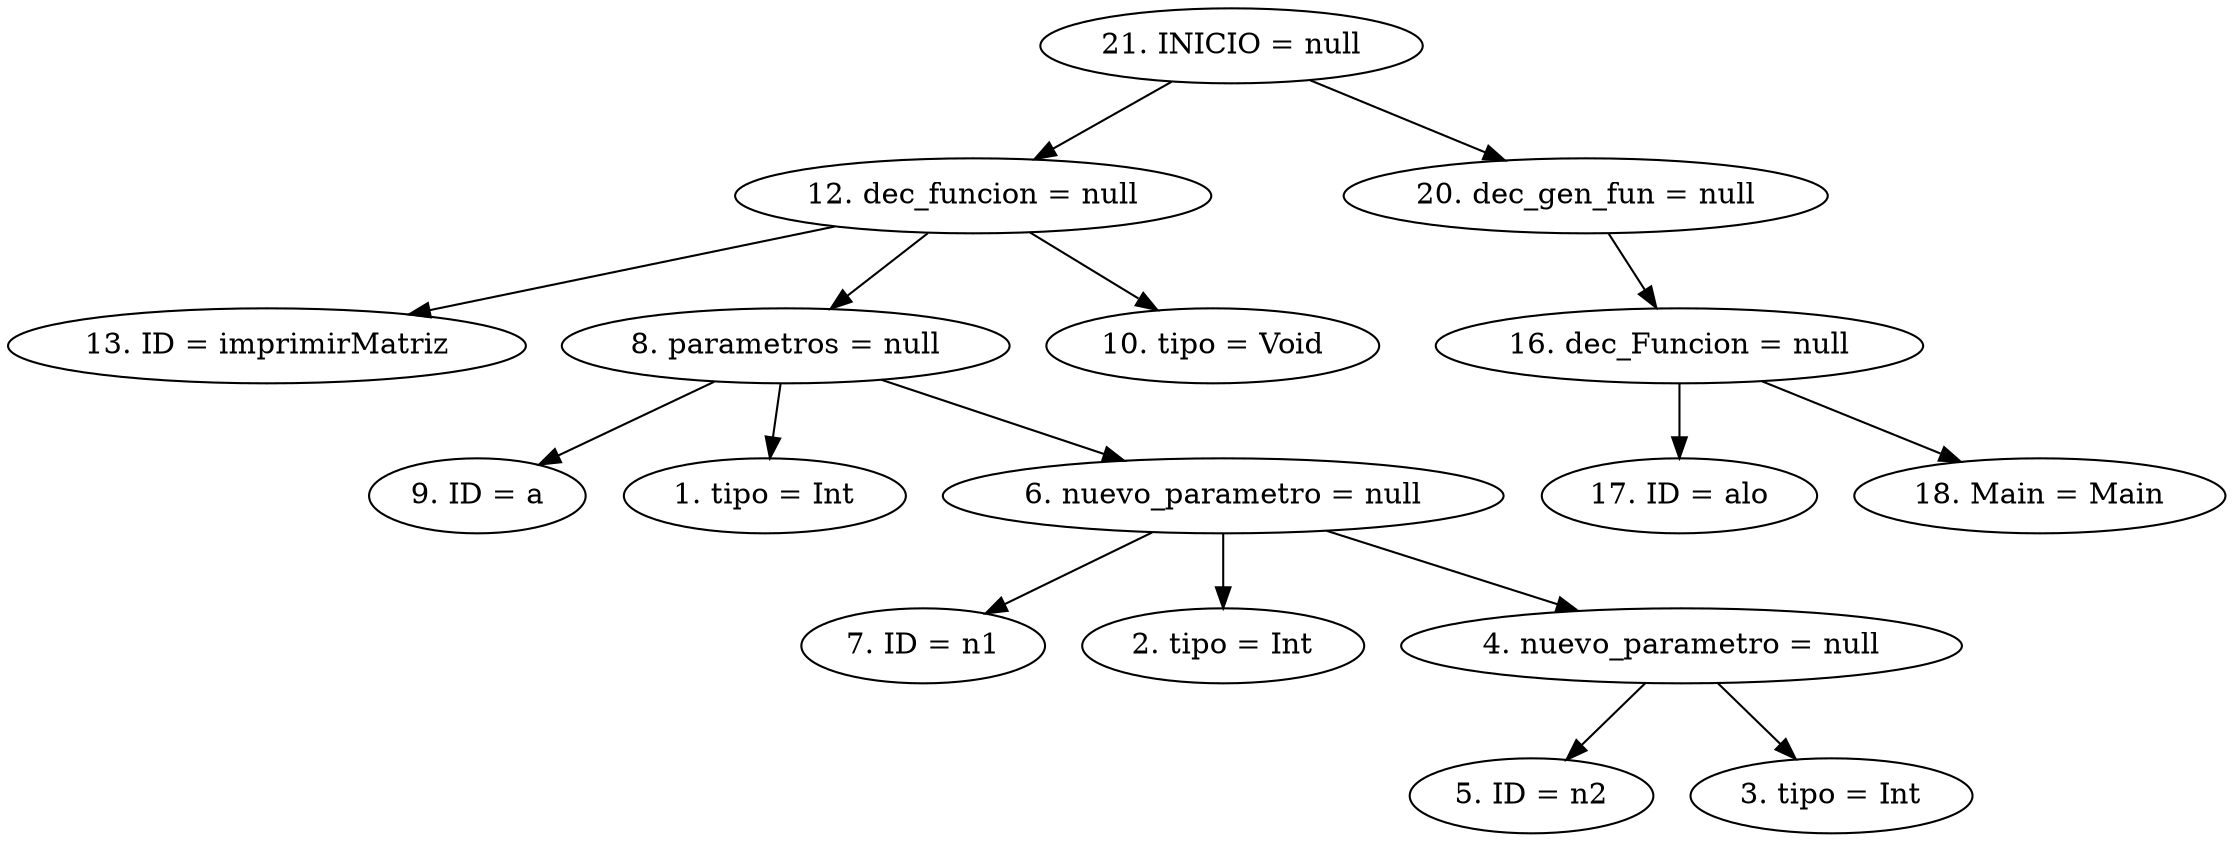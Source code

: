 digraph G {
"21. INICIO = null"->"12. dec_funcion = null"
"12. dec_funcion = null"->"13. ID = imprimirMatriz"
"12. dec_funcion = null"->"8. parametros = null"
"8. parametros = null"->"9. ID = a"
"8. parametros = null"->"1. tipo = Int"
"8. parametros = null"->"6. nuevo_parametro = null"
"6. nuevo_parametro = null"->"7. ID = n1"
"6. nuevo_parametro = null"->"2. tipo = Int"
"6. nuevo_parametro = null"->"4. nuevo_parametro = null"
"4. nuevo_parametro = null"->"5. ID = n2"
"4. nuevo_parametro = null"->"3. tipo = Int"
"12. dec_funcion = null"->"10. tipo = Void"
"21. INICIO = null"->"20. dec_gen_fun = null"
"20. dec_gen_fun = null"->"16. dec_Funcion = null"
"16. dec_Funcion = null"->"17. ID = alo"
"16. dec_Funcion = null"->"18. Main = Main"


}
